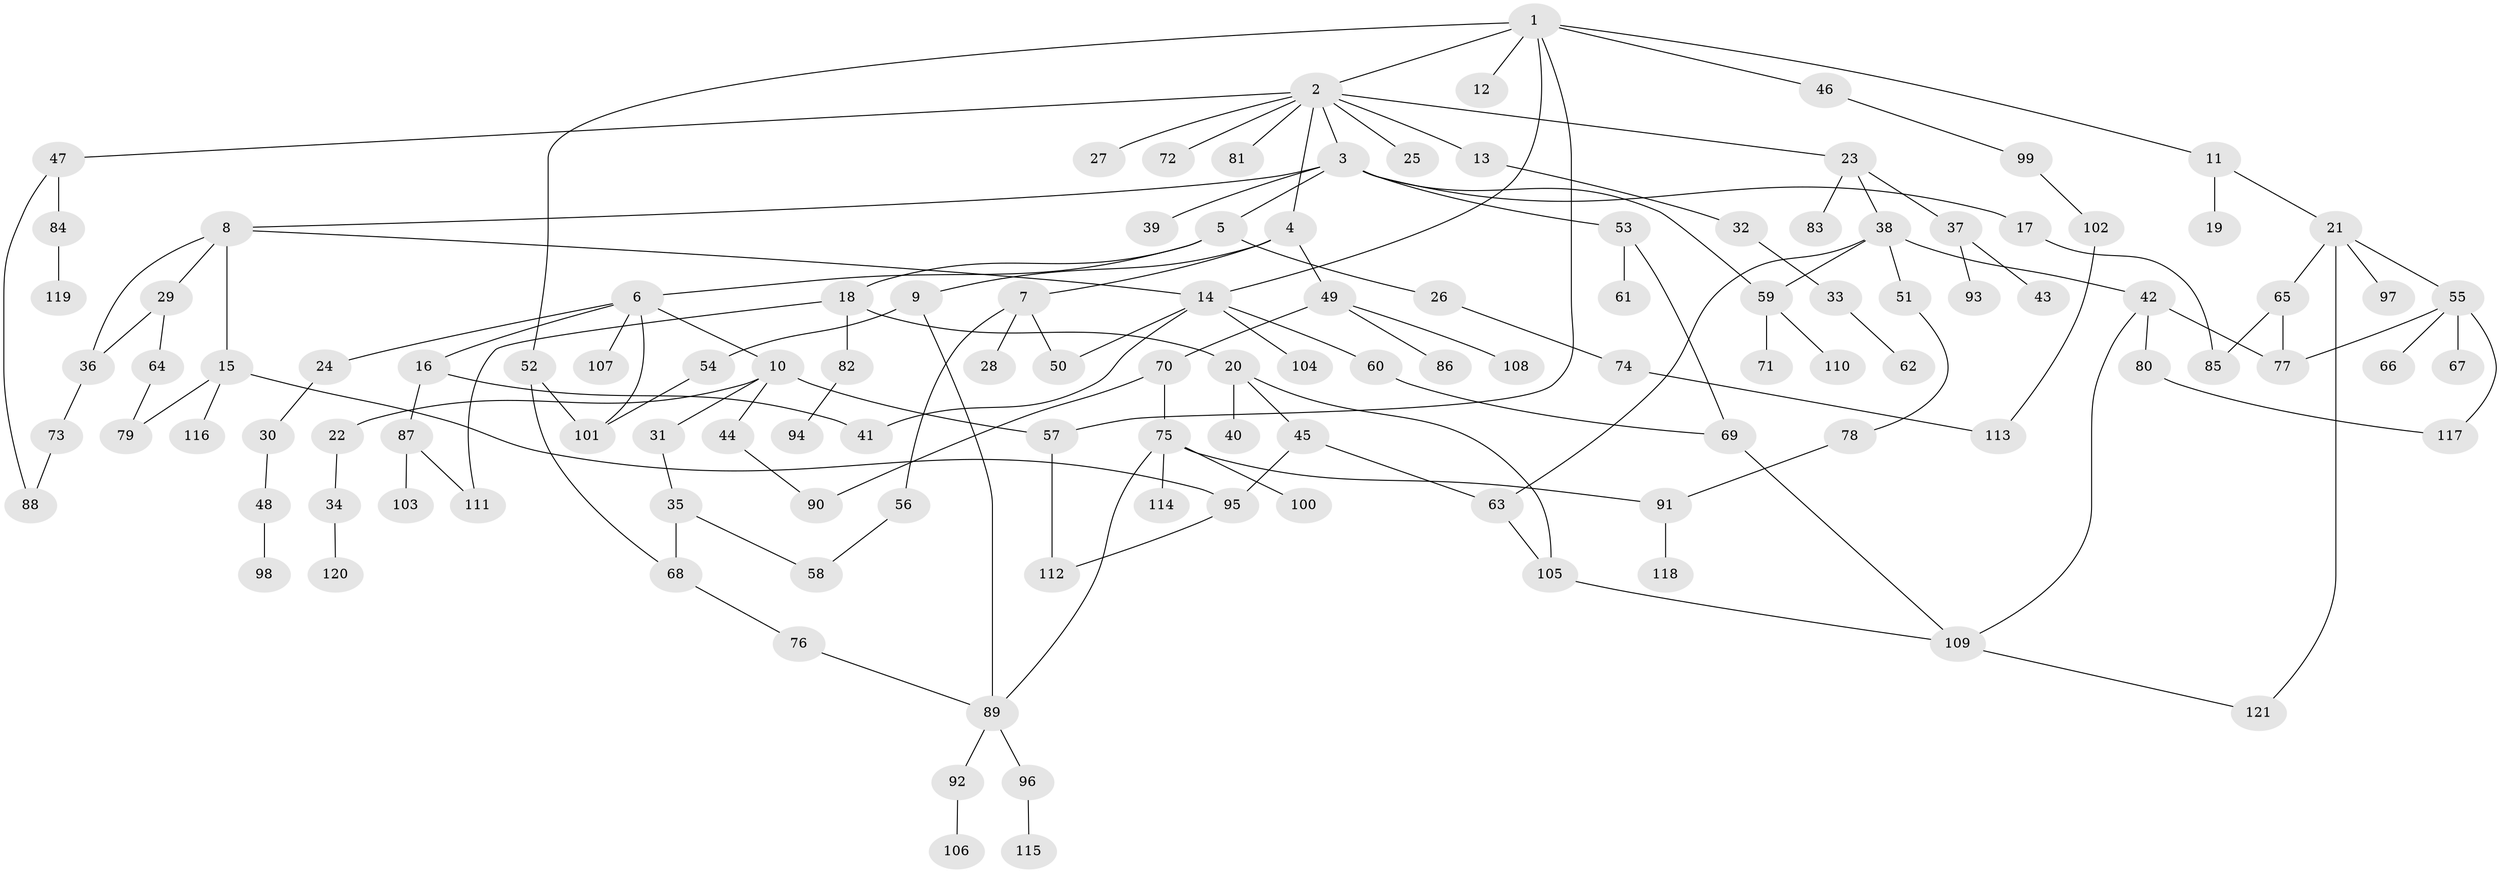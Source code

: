 // Generated by graph-tools (version 1.1) at 2025/13/03/09/25 04:13:19]
// undirected, 121 vertices, 150 edges
graph export_dot {
graph [start="1"]
  node [color=gray90,style=filled];
  1;
  2;
  3;
  4;
  5;
  6;
  7;
  8;
  9;
  10;
  11;
  12;
  13;
  14;
  15;
  16;
  17;
  18;
  19;
  20;
  21;
  22;
  23;
  24;
  25;
  26;
  27;
  28;
  29;
  30;
  31;
  32;
  33;
  34;
  35;
  36;
  37;
  38;
  39;
  40;
  41;
  42;
  43;
  44;
  45;
  46;
  47;
  48;
  49;
  50;
  51;
  52;
  53;
  54;
  55;
  56;
  57;
  58;
  59;
  60;
  61;
  62;
  63;
  64;
  65;
  66;
  67;
  68;
  69;
  70;
  71;
  72;
  73;
  74;
  75;
  76;
  77;
  78;
  79;
  80;
  81;
  82;
  83;
  84;
  85;
  86;
  87;
  88;
  89;
  90;
  91;
  92;
  93;
  94;
  95;
  96;
  97;
  98;
  99;
  100;
  101;
  102;
  103;
  104;
  105;
  106;
  107;
  108;
  109;
  110;
  111;
  112;
  113;
  114;
  115;
  116;
  117;
  118;
  119;
  120;
  121;
  1 -- 2;
  1 -- 11;
  1 -- 12;
  1 -- 14;
  1 -- 46;
  1 -- 52;
  1 -- 57;
  2 -- 3;
  2 -- 4;
  2 -- 13;
  2 -- 23;
  2 -- 25;
  2 -- 27;
  2 -- 47;
  2 -- 72;
  2 -- 81;
  3 -- 5;
  3 -- 8;
  3 -- 17;
  3 -- 39;
  3 -- 53;
  3 -- 59;
  4 -- 7;
  4 -- 9;
  4 -- 49;
  5 -- 6;
  5 -- 18;
  5 -- 26;
  6 -- 10;
  6 -- 16;
  6 -- 24;
  6 -- 101;
  6 -- 107;
  7 -- 28;
  7 -- 50;
  7 -- 56;
  8 -- 15;
  8 -- 29;
  8 -- 36;
  8 -- 14;
  9 -- 54;
  9 -- 89;
  10 -- 22;
  10 -- 31;
  10 -- 44;
  10 -- 57;
  11 -- 19;
  11 -- 21;
  13 -- 32;
  14 -- 41;
  14 -- 60;
  14 -- 104;
  14 -- 50;
  15 -- 95;
  15 -- 116;
  15 -- 79;
  16 -- 87;
  16 -- 41;
  17 -- 85;
  18 -- 20;
  18 -- 82;
  18 -- 111;
  20 -- 40;
  20 -- 45;
  20 -- 105;
  21 -- 55;
  21 -- 65;
  21 -- 97;
  21 -- 121;
  22 -- 34;
  23 -- 37;
  23 -- 38;
  23 -- 83;
  24 -- 30;
  26 -- 74;
  29 -- 36;
  29 -- 64;
  30 -- 48;
  31 -- 35;
  32 -- 33;
  33 -- 62;
  34 -- 120;
  35 -- 58;
  35 -- 68;
  36 -- 73;
  37 -- 43;
  37 -- 93;
  38 -- 42;
  38 -- 51;
  38 -- 63;
  38 -- 59;
  42 -- 80;
  42 -- 77;
  42 -- 109;
  44 -- 90;
  45 -- 95;
  45 -- 63;
  46 -- 99;
  47 -- 84;
  47 -- 88;
  48 -- 98;
  49 -- 70;
  49 -- 86;
  49 -- 108;
  51 -- 78;
  52 -- 68;
  52 -- 101;
  53 -- 61;
  53 -- 69;
  54 -- 101;
  55 -- 66;
  55 -- 67;
  55 -- 117;
  55 -- 77;
  56 -- 58;
  57 -- 112;
  59 -- 71;
  59 -- 110;
  60 -- 69;
  63 -- 105;
  64 -- 79;
  65 -- 77;
  65 -- 85;
  68 -- 76;
  69 -- 109;
  70 -- 75;
  70 -- 90;
  73 -- 88;
  74 -- 113;
  75 -- 91;
  75 -- 100;
  75 -- 114;
  75 -- 89;
  76 -- 89;
  78 -- 91;
  80 -- 117;
  82 -- 94;
  84 -- 119;
  87 -- 103;
  87 -- 111;
  89 -- 92;
  89 -- 96;
  91 -- 118;
  92 -- 106;
  95 -- 112;
  96 -- 115;
  99 -- 102;
  102 -- 113;
  105 -- 109;
  109 -- 121;
}
